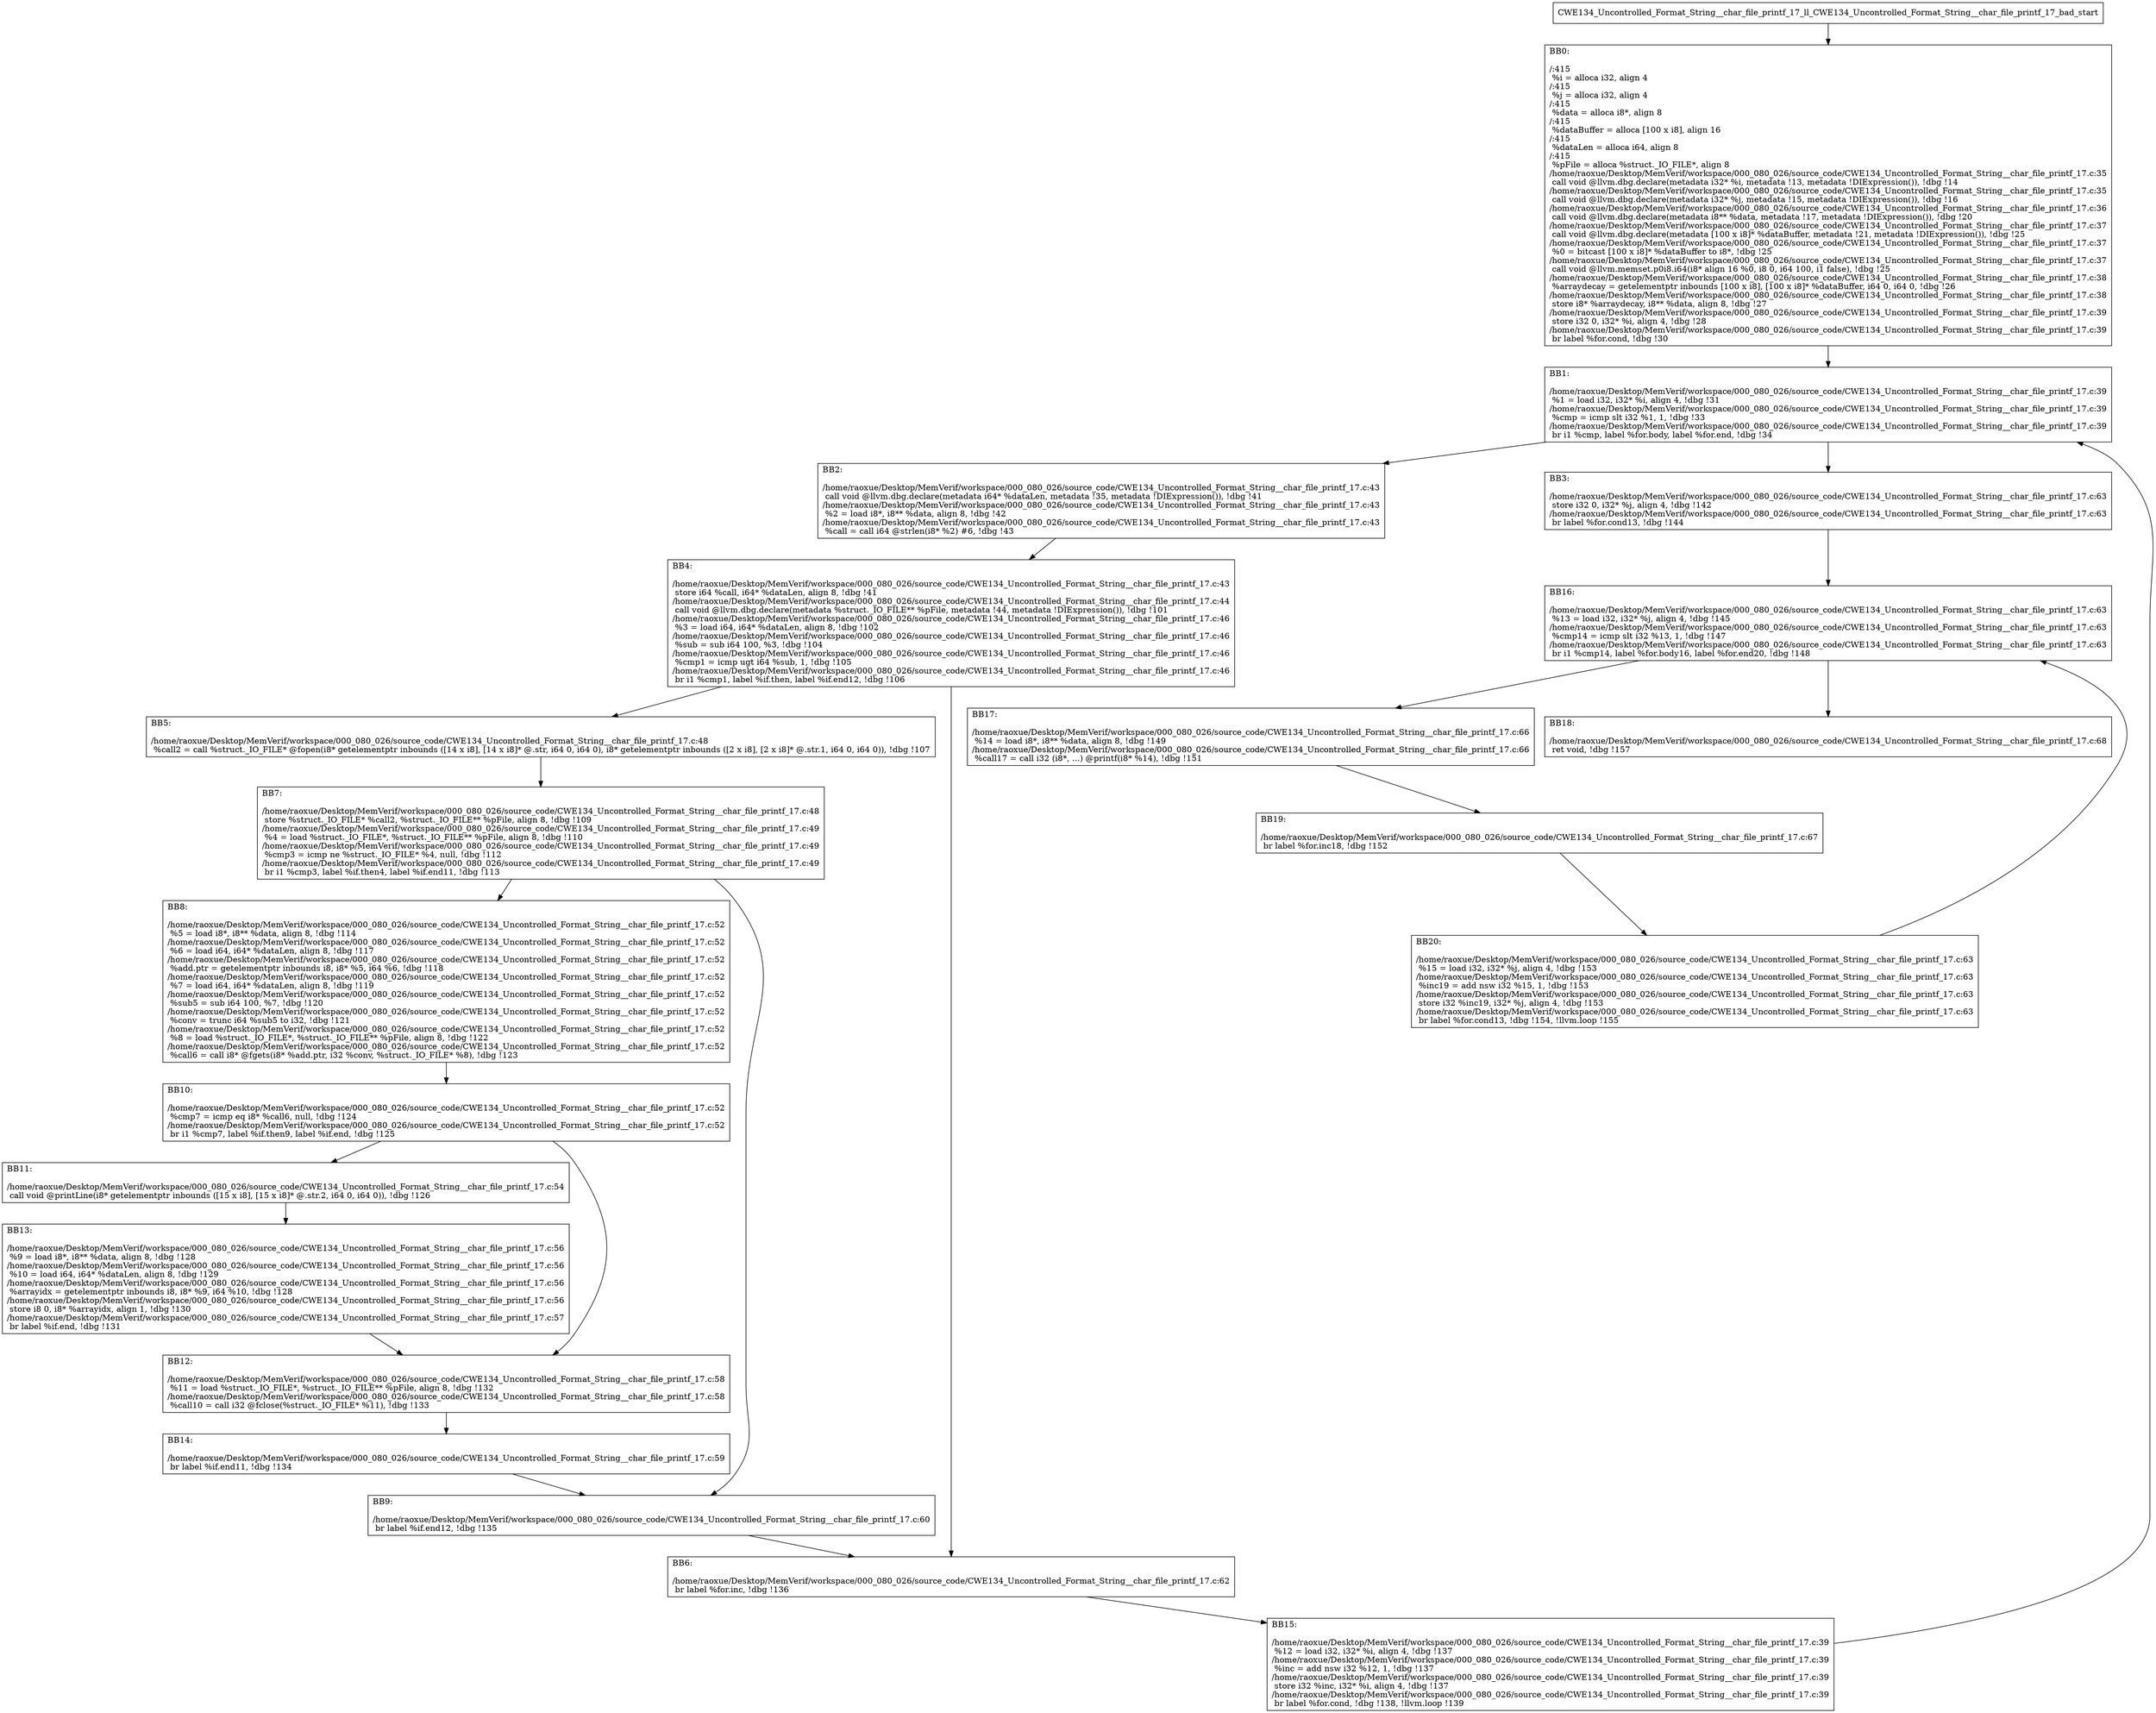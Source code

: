 digraph "CFG for'CWE134_Uncontrolled_Format_String__char_file_printf_17_ll_CWE134_Uncontrolled_Format_String__char_file_printf_17_bad' function" {
	BBCWE134_Uncontrolled_Format_String__char_file_printf_17_ll_CWE134_Uncontrolled_Format_String__char_file_printf_17_bad_start[shape=record,label="{CWE134_Uncontrolled_Format_String__char_file_printf_17_ll_CWE134_Uncontrolled_Format_String__char_file_printf_17_bad_start}"];
	BBCWE134_Uncontrolled_Format_String__char_file_printf_17_ll_CWE134_Uncontrolled_Format_String__char_file_printf_17_bad_start-> CWE134_Uncontrolled_Format_String__char_file_printf_17_ll_CWE134_Uncontrolled_Format_String__char_file_printf_17_badBB0;
	CWE134_Uncontrolled_Format_String__char_file_printf_17_ll_CWE134_Uncontrolled_Format_String__char_file_printf_17_badBB0 [shape=record, label="{BB0:\l\l/:415\l
  %i = alloca i32, align 4\l
/:415\l
  %j = alloca i32, align 4\l
/:415\l
  %data = alloca i8*, align 8\l
/:415\l
  %dataBuffer = alloca [100 x i8], align 16\l
/:415\l
  %dataLen = alloca i64, align 8\l
/:415\l
  %pFile = alloca %struct._IO_FILE*, align 8\l
/home/raoxue/Desktop/MemVerif/workspace/000_080_026/source_code/CWE134_Uncontrolled_Format_String__char_file_printf_17.c:35\l
  call void @llvm.dbg.declare(metadata i32* %i, metadata !13, metadata !DIExpression()), !dbg !14\l
/home/raoxue/Desktop/MemVerif/workspace/000_080_026/source_code/CWE134_Uncontrolled_Format_String__char_file_printf_17.c:35\l
  call void @llvm.dbg.declare(metadata i32* %j, metadata !15, metadata !DIExpression()), !dbg !16\l
/home/raoxue/Desktop/MemVerif/workspace/000_080_026/source_code/CWE134_Uncontrolled_Format_String__char_file_printf_17.c:36\l
  call void @llvm.dbg.declare(metadata i8** %data, metadata !17, metadata !DIExpression()), !dbg !20\l
/home/raoxue/Desktop/MemVerif/workspace/000_080_026/source_code/CWE134_Uncontrolled_Format_String__char_file_printf_17.c:37\l
  call void @llvm.dbg.declare(metadata [100 x i8]* %dataBuffer, metadata !21, metadata !DIExpression()), !dbg !25\l
/home/raoxue/Desktop/MemVerif/workspace/000_080_026/source_code/CWE134_Uncontrolled_Format_String__char_file_printf_17.c:37\l
  %0 = bitcast [100 x i8]* %dataBuffer to i8*, !dbg !25\l
/home/raoxue/Desktop/MemVerif/workspace/000_080_026/source_code/CWE134_Uncontrolled_Format_String__char_file_printf_17.c:37\l
  call void @llvm.memset.p0i8.i64(i8* align 16 %0, i8 0, i64 100, i1 false), !dbg !25\l
/home/raoxue/Desktop/MemVerif/workspace/000_080_026/source_code/CWE134_Uncontrolled_Format_String__char_file_printf_17.c:38\l
  %arraydecay = getelementptr inbounds [100 x i8], [100 x i8]* %dataBuffer, i64 0, i64 0, !dbg !26\l
/home/raoxue/Desktop/MemVerif/workspace/000_080_026/source_code/CWE134_Uncontrolled_Format_String__char_file_printf_17.c:38\l
  store i8* %arraydecay, i8** %data, align 8, !dbg !27\l
/home/raoxue/Desktop/MemVerif/workspace/000_080_026/source_code/CWE134_Uncontrolled_Format_String__char_file_printf_17.c:39\l
  store i32 0, i32* %i, align 4, !dbg !28\l
/home/raoxue/Desktop/MemVerif/workspace/000_080_026/source_code/CWE134_Uncontrolled_Format_String__char_file_printf_17.c:39\l
  br label %for.cond, !dbg !30\l
}"];
	CWE134_Uncontrolled_Format_String__char_file_printf_17_ll_CWE134_Uncontrolled_Format_String__char_file_printf_17_badBB0-> CWE134_Uncontrolled_Format_String__char_file_printf_17_ll_CWE134_Uncontrolled_Format_String__char_file_printf_17_badBB1;
	CWE134_Uncontrolled_Format_String__char_file_printf_17_ll_CWE134_Uncontrolled_Format_String__char_file_printf_17_badBB1 [shape=record, label="{BB1:\l\l/home/raoxue/Desktop/MemVerif/workspace/000_080_026/source_code/CWE134_Uncontrolled_Format_String__char_file_printf_17.c:39\l
  %1 = load i32, i32* %i, align 4, !dbg !31\l
/home/raoxue/Desktop/MemVerif/workspace/000_080_026/source_code/CWE134_Uncontrolled_Format_String__char_file_printf_17.c:39\l
  %cmp = icmp slt i32 %1, 1, !dbg !33\l
/home/raoxue/Desktop/MemVerif/workspace/000_080_026/source_code/CWE134_Uncontrolled_Format_String__char_file_printf_17.c:39\l
  br i1 %cmp, label %for.body, label %for.end, !dbg !34\l
}"];
	CWE134_Uncontrolled_Format_String__char_file_printf_17_ll_CWE134_Uncontrolled_Format_String__char_file_printf_17_badBB1-> CWE134_Uncontrolled_Format_String__char_file_printf_17_ll_CWE134_Uncontrolled_Format_String__char_file_printf_17_badBB2;
	CWE134_Uncontrolled_Format_String__char_file_printf_17_ll_CWE134_Uncontrolled_Format_String__char_file_printf_17_badBB1-> CWE134_Uncontrolled_Format_String__char_file_printf_17_ll_CWE134_Uncontrolled_Format_String__char_file_printf_17_badBB3;
	CWE134_Uncontrolled_Format_String__char_file_printf_17_ll_CWE134_Uncontrolled_Format_String__char_file_printf_17_badBB2 [shape=record, label="{BB2:\l\l/home/raoxue/Desktop/MemVerif/workspace/000_080_026/source_code/CWE134_Uncontrolled_Format_String__char_file_printf_17.c:43\l
  call void @llvm.dbg.declare(metadata i64* %dataLen, metadata !35, metadata !DIExpression()), !dbg !41\l
/home/raoxue/Desktop/MemVerif/workspace/000_080_026/source_code/CWE134_Uncontrolled_Format_String__char_file_printf_17.c:43\l
  %2 = load i8*, i8** %data, align 8, !dbg !42\l
/home/raoxue/Desktop/MemVerif/workspace/000_080_026/source_code/CWE134_Uncontrolled_Format_String__char_file_printf_17.c:43\l
  %call = call i64 @strlen(i8* %2) #6, !dbg !43\l
}"];
	CWE134_Uncontrolled_Format_String__char_file_printf_17_ll_CWE134_Uncontrolled_Format_String__char_file_printf_17_badBB2-> CWE134_Uncontrolled_Format_String__char_file_printf_17_ll_CWE134_Uncontrolled_Format_String__char_file_printf_17_badBB4;
	CWE134_Uncontrolled_Format_String__char_file_printf_17_ll_CWE134_Uncontrolled_Format_String__char_file_printf_17_badBB4 [shape=record, label="{BB4:\l\l/home/raoxue/Desktop/MemVerif/workspace/000_080_026/source_code/CWE134_Uncontrolled_Format_String__char_file_printf_17.c:43\l
  store i64 %call, i64* %dataLen, align 8, !dbg !41\l
/home/raoxue/Desktop/MemVerif/workspace/000_080_026/source_code/CWE134_Uncontrolled_Format_String__char_file_printf_17.c:44\l
  call void @llvm.dbg.declare(metadata %struct._IO_FILE** %pFile, metadata !44, metadata !DIExpression()), !dbg !101\l
/home/raoxue/Desktop/MemVerif/workspace/000_080_026/source_code/CWE134_Uncontrolled_Format_String__char_file_printf_17.c:46\l
  %3 = load i64, i64* %dataLen, align 8, !dbg !102\l
/home/raoxue/Desktop/MemVerif/workspace/000_080_026/source_code/CWE134_Uncontrolled_Format_String__char_file_printf_17.c:46\l
  %sub = sub i64 100, %3, !dbg !104\l
/home/raoxue/Desktop/MemVerif/workspace/000_080_026/source_code/CWE134_Uncontrolled_Format_String__char_file_printf_17.c:46\l
  %cmp1 = icmp ugt i64 %sub, 1, !dbg !105\l
/home/raoxue/Desktop/MemVerif/workspace/000_080_026/source_code/CWE134_Uncontrolled_Format_String__char_file_printf_17.c:46\l
  br i1 %cmp1, label %if.then, label %if.end12, !dbg !106\l
}"];
	CWE134_Uncontrolled_Format_String__char_file_printf_17_ll_CWE134_Uncontrolled_Format_String__char_file_printf_17_badBB4-> CWE134_Uncontrolled_Format_String__char_file_printf_17_ll_CWE134_Uncontrolled_Format_String__char_file_printf_17_badBB5;
	CWE134_Uncontrolled_Format_String__char_file_printf_17_ll_CWE134_Uncontrolled_Format_String__char_file_printf_17_badBB4-> CWE134_Uncontrolled_Format_String__char_file_printf_17_ll_CWE134_Uncontrolled_Format_String__char_file_printf_17_badBB6;
	CWE134_Uncontrolled_Format_String__char_file_printf_17_ll_CWE134_Uncontrolled_Format_String__char_file_printf_17_badBB5 [shape=record, label="{BB5:\l\l/home/raoxue/Desktop/MemVerif/workspace/000_080_026/source_code/CWE134_Uncontrolled_Format_String__char_file_printf_17.c:48\l
  %call2 = call %struct._IO_FILE* @fopen(i8* getelementptr inbounds ([14 x i8], [14 x i8]* @.str, i64 0, i64 0), i8* getelementptr inbounds ([2 x i8], [2 x i8]* @.str.1, i64 0, i64 0)), !dbg !107\l
}"];
	CWE134_Uncontrolled_Format_String__char_file_printf_17_ll_CWE134_Uncontrolled_Format_String__char_file_printf_17_badBB5-> CWE134_Uncontrolled_Format_String__char_file_printf_17_ll_CWE134_Uncontrolled_Format_String__char_file_printf_17_badBB7;
	CWE134_Uncontrolled_Format_String__char_file_printf_17_ll_CWE134_Uncontrolled_Format_String__char_file_printf_17_badBB7 [shape=record, label="{BB7:\l\l/home/raoxue/Desktop/MemVerif/workspace/000_080_026/source_code/CWE134_Uncontrolled_Format_String__char_file_printf_17.c:48\l
  store %struct._IO_FILE* %call2, %struct._IO_FILE** %pFile, align 8, !dbg !109\l
/home/raoxue/Desktop/MemVerif/workspace/000_080_026/source_code/CWE134_Uncontrolled_Format_String__char_file_printf_17.c:49\l
  %4 = load %struct._IO_FILE*, %struct._IO_FILE** %pFile, align 8, !dbg !110\l
/home/raoxue/Desktop/MemVerif/workspace/000_080_026/source_code/CWE134_Uncontrolled_Format_String__char_file_printf_17.c:49\l
  %cmp3 = icmp ne %struct._IO_FILE* %4, null, !dbg !112\l
/home/raoxue/Desktop/MemVerif/workspace/000_080_026/source_code/CWE134_Uncontrolled_Format_String__char_file_printf_17.c:49\l
  br i1 %cmp3, label %if.then4, label %if.end11, !dbg !113\l
}"];
	CWE134_Uncontrolled_Format_String__char_file_printf_17_ll_CWE134_Uncontrolled_Format_String__char_file_printf_17_badBB7-> CWE134_Uncontrolled_Format_String__char_file_printf_17_ll_CWE134_Uncontrolled_Format_String__char_file_printf_17_badBB8;
	CWE134_Uncontrolled_Format_String__char_file_printf_17_ll_CWE134_Uncontrolled_Format_String__char_file_printf_17_badBB7-> CWE134_Uncontrolled_Format_String__char_file_printf_17_ll_CWE134_Uncontrolled_Format_String__char_file_printf_17_badBB9;
	CWE134_Uncontrolled_Format_String__char_file_printf_17_ll_CWE134_Uncontrolled_Format_String__char_file_printf_17_badBB8 [shape=record, label="{BB8:\l\l/home/raoxue/Desktop/MemVerif/workspace/000_080_026/source_code/CWE134_Uncontrolled_Format_String__char_file_printf_17.c:52\l
  %5 = load i8*, i8** %data, align 8, !dbg !114\l
/home/raoxue/Desktop/MemVerif/workspace/000_080_026/source_code/CWE134_Uncontrolled_Format_String__char_file_printf_17.c:52\l
  %6 = load i64, i64* %dataLen, align 8, !dbg !117\l
/home/raoxue/Desktop/MemVerif/workspace/000_080_026/source_code/CWE134_Uncontrolled_Format_String__char_file_printf_17.c:52\l
  %add.ptr = getelementptr inbounds i8, i8* %5, i64 %6, !dbg !118\l
/home/raoxue/Desktop/MemVerif/workspace/000_080_026/source_code/CWE134_Uncontrolled_Format_String__char_file_printf_17.c:52\l
  %7 = load i64, i64* %dataLen, align 8, !dbg !119\l
/home/raoxue/Desktop/MemVerif/workspace/000_080_026/source_code/CWE134_Uncontrolled_Format_String__char_file_printf_17.c:52\l
  %sub5 = sub i64 100, %7, !dbg !120\l
/home/raoxue/Desktop/MemVerif/workspace/000_080_026/source_code/CWE134_Uncontrolled_Format_String__char_file_printf_17.c:52\l
  %conv = trunc i64 %sub5 to i32, !dbg !121\l
/home/raoxue/Desktop/MemVerif/workspace/000_080_026/source_code/CWE134_Uncontrolled_Format_String__char_file_printf_17.c:52\l
  %8 = load %struct._IO_FILE*, %struct._IO_FILE** %pFile, align 8, !dbg !122\l
/home/raoxue/Desktop/MemVerif/workspace/000_080_026/source_code/CWE134_Uncontrolled_Format_String__char_file_printf_17.c:52\l
  %call6 = call i8* @fgets(i8* %add.ptr, i32 %conv, %struct._IO_FILE* %8), !dbg !123\l
}"];
	CWE134_Uncontrolled_Format_String__char_file_printf_17_ll_CWE134_Uncontrolled_Format_String__char_file_printf_17_badBB8-> CWE134_Uncontrolled_Format_String__char_file_printf_17_ll_CWE134_Uncontrolled_Format_String__char_file_printf_17_badBB10;
	CWE134_Uncontrolled_Format_String__char_file_printf_17_ll_CWE134_Uncontrolled_Format_String__char_file_printf_17_badBB10 [shape=record, label="{BB10:\l\l/home/raoxue/Desktop/MemVerif/workspace/000_080_026/source_code/CWE134_Uncontrolled_Format_String__char_file_printf_17.c:52\l
  %cmp7 = icmp eq i8* %call6, null, !dbg !124\l
/home/raoxue/Desktop/MemVerif/workspace/000_080_026/source_code/CWE134_Uncontrolled_Format_String__char_file_printf_17.c:52\l
  br i1 %cmp7, label %if.then9, label %if.end, !dbg !125\l
}"];
	CWE134_Uncontrolled_Format_String__char_file_printf_17_ll_CWE134_Uncontrolled_Format_String__char_file_printf_17_badBB10-> CWE134_Uncontrolled_Format_String__char_file_printf_17_ll_CWE134_Uncontrolled_Format_String__char_file_printf_17_badBB11;
	CWE134_Uncontrolled_Format_String__char_file_printf_17_ll_CWE134_Uncontrolled_Format_String__char_file_printf_17_badBB10-> CWE134_Uncontrolled_Format_String__char_file_printf_17_ll_CWE134_Uncontrolled_Format_String__char_file_printf_17_badBB12;
	CWE134_Uncontrolled_Format_String__char_file_printf_17_ll_CWE134_Uncontrolled_Format_String__char_file_printf_17_badBB11 [shape=record, label="{BB11:\l\l/home/raoxue/Desktop/MemVerif/workspace/000_080_026/source_code/CWE134_Uncontrolled_Format_String__char_file_printf_17.c:54\l
  call void @printLine(i8* getelementptr inbounds ([15 x i8], [15 x i8]* @.str.2, i64 0, i64 0)), !dbg !126\l
}"];
	CWE134_Uncontrolled_Format_String__char_file_printf_17_ll_CWE134_Uncontrolled_Format_String__char_file_printf_17_badBB11-> CWE134_Uncontrolled_Format_String__char_file_printf_17_ll_CWE134_Uncontrolled_Format_String__char_file_printf_17_badBB13;
	CWE134_Uncontrolled_Format_String__char_file_printf_17_ll_CWE134_Uncontrolled_Format_String__char_file_printf_17_badBB13 [shape=record, label="{BB13:\l\l/home/raoxue/Desktop/MemVerif/workspace/000_080_026/source_code/CWE134_Uncontrolled_Format_String__char_file_printf_17.c:56\l
  %9 = load i8*, i8** %data, align 8, !dbg !128\l
/home/raoxue/Desktop/MemVerif/workspace/000_080_026/source_code/CWE134_Uncontrolled_Format_String__char_file_printf_17.c:56\l
  %10 = load i64, i64* %dataLen, align 8, !dbg !129\l
/home/raoxue/Desktop/MemVerif/workspace/000_080_026/source_code/CWE134_Uncontrolled_Format_String__char_file_printf_17.c:56\l
  %arrayidx = getelementptr inbounds i8, i8* %9, i64 %10, !dbg !128\l
/home/raoxue/Desktop/MemVerif/workspace/000_080_026/source_code/CWE134_Uncontrolled_Format_String__char_file_printf_17.c:56\l
  store i8 0, i8* %arrayidx, align 1, !dbg !130\l
/home/raoxue/Desktop/MemVerif/workspace/000_080_026/source_code/CWE134_Uncontrolled_Format_String__char_file_printf_17.c:57\l
  br label %if.end, !dbg !131\l
}"];
	CWE134_Uncontrolled_Format_String__char_file_printf_17_ll_CWE134_Uncontrolled_Format_String__char_file_printf_17_badBB13-> CWE134_Uncontrolled_Format_String__char_file_printf_17_ll_CWE134_Uncontrolled_Format_String__char_file_printf_17_badBB12;
	CWE134_Uncontrolled_Format_String__char_file_printf_17_ll_CWE134_Uncontrolled_Format_String__char_file_printf_17_badBB12 [shape=record, label="{BB12:\l\l/home/raoxue/Desktop/MemVerif/workspace/000_080_026/source_code/CWE134_Uncontrolled_Format_String__char_file_printf_17.c:58\l
  %11 = load %struct._IO_FILE*, %struct._IO_FILE** %pFile, align 8, !dbg !132\l
/home/raoxue/Desktop/MemVerif/workspace/000_080_026/source_code/CWE134_Uncontrolled_Format_String__char_file_printf_17.c:58\l
  %call10 = call i32 @fclose(%struct._IO_FILE* %11), !dbg !133\l
}"];
	CWE134_Uncontrolled_Format_String__char_file_printf_17_ll_CWE134_Uncontrolled_Format_String__char_file_printf_17_badBB12-> CWE134_Uncontrolled_Format_String__char_file_printf_17_ll_CWE134_Uncontrolled_Format_String__char_file_printf_17_badBB14;
	CWE134_Uncontrolled_Format_String__char_file_printf_17_ll_CWE134_Uncontrolled_Format_String__char_file_printf_17_badBB14 [shape=record, label="{BB14:\l\l/home/raoxue/Desktop/MemVerif/workspace/000_080_026/source_code/CWE134_Uncontrolled_Format_String__char_file_printf_17.c:59\l
  br label %if.end11, !dbg !134\l
}"];
	CWE134_Uncontrolled_Format_String__char_file_printf_17_ll_CWE134_Uncontrolled_Format_String__char_file_printf_17_badBB14-> CWE134_Uncontrolled_Format_String__char_file_printf_17_ll_CWE134_Uncontrolled_Format_String__char_file_printf_17_badBB9;
	CWE134_Uncontrolled_Format_String__char_file_printf_17_ll_CWE134_Uncontrolled_Format_String__char_file_printf_17_badBB9 [shape=record, label="{BB9:\l\l/home/raoxue/Desktop/MemVerif/workspace/000_080_026/source_code/CWE134_Uncontrolled_Format_String__char_file_printf_17.c:60\l
  br label %if.end12, !dbg !135\l
}"];
	CWE134_Uncontrolled_Format_String__char_file_printf_17_ll_CWE134_Uncontrolled_Format_String__char_file_printf_17_badBB9-> CWE134_Uncontrolled_Format_String__char_file_printf_17_ll_CWE134_Uncontrolled_Format_String__char_file_printf_17_badBB6;
	CWE134_Uncontrolled_Format_String__char_file_printf_17_ll_CWE134_Uncontrolled_Format_String__char_file_printf_17_badBB6 [shape=record, label="{BB6:\l\l/home/raoxue/Desktop/MemVerif/workspace/000_080_026/source_code/CWE134_Uncontrolled_Format_String__char_file_printf_17.c:62\l
  br label %for.inc, !dbg !136\l
}"];
	CWE134_Uncontrolled_Format_String__char_file_printf_17_ll_CWE134_Uncontrolled_Format_String__char_file_printf_17_badBB6-> CWE134_Uncontrolled_Format_String__char_file_printf_17_ll_CWE134_Uncontrolled_Format_String__char_file_printf_17_badBB15;
	CWE134_Uncontrolled_Format_String__char_file_printf_17_ll_CWE134_Uncontrolled_Format_String__char_file_printf_17_badBB15 [shape=record, label="{BB15:\l\l/home/raoxue/Desktop/MemVerif/workspace/000_080_026/source_code/CWE134_Uncontrolled_Format_String__char_file_printf_17.c:39\l
  %12 = load i32, i32* %i, align 4, !dbg !137\l
/home/raoxue/Desktop/MemVerif/workspace/000_080_026/source_code/CWE134_Uncontrolled_Format_String__char_file_printf_17.c:39\l
  %inc = add nsw i32 %12, 1, !dbg !137\l
/home/raoxue/Desktop/MemVerif/workspace/000_080_026/source_code/CWE134_Uncontrolled_Format_String__char_file_printf_17.c:39\l
  store i32 %inc, i32* %i, align 4, !dbg !137\l
/home/raoxue/Desktop/MemVerif/workspace/000_080_026/source_code/CWE134_Uncontrolled_Format_String__char_file_printf_17.c:39\l
  br label %for.cond, !dbg !138, !llvm.loop !139\l
}"];
	CWE134_Uncontrolled_Format_String__char_file_printf_17_ll_CWE134_Uncontrolled_Format_String__char_file_printf_17_badBB15-> CWE134_Uncontrolled_Format_String__char_file_printf_17_ll_CWE134_Uncontrolled_Format_String__char_file_printf_17_badBB1;
	CWE134_Uncontrolled_Format_String__char_file_printf_17_ll_CWE134_Uncontrolled_Format_String__char_file_printf_17_badBB3 [shape=record, label="{BB3:\l\l/home/raoxue/Desktop/MemVerif/workspace/000_080_026/source_code/CWE134_Uncontrolled_Format_String__char_file_printf_17.c:63\l
  store i32 0, i32* %j, align 4, !dbg !142\l
/home/raoxue/Desktop/MemVerif/workspace/000_080_026/source_code/CWE134_Uncontrolled_Format_String__char_file_printf_17.c:63\l
  br label %for.cond13, !dbg !144\l
}"];
	CWE134_Uncontrolled_Format_String__char_file_printf_17_ll_CWE134_Uncontrolled_Format_String__char_file_printf_17_badBB3-> CWE134_Uncontrolled_Format_String__char_file_printf_17_ll_CWE134_Uncontrolled_Format_String__char_file_printf_17_badBB16;
	CWE134_Uncontrolled_Format_String__char_file_printf_17_ll_CWE134_Uncontrolled_Format_String__char_file_printf_17_badBB16 [shape=record, label="{BB16:\l\l/home/raoxue/Desktop/MemVerif/workspace/000_080_026/source_code/CWE134_Uncontrolled_Format_String__char_file_printf_17.c:63\l
  %13 = load i32, i32* %j, align 4, !dbg !145\l
/home/raoxue/Desktop/MemVerif/workspace/000_080_026/source_code/CWE134_Uncontrolled_Format_String__char_file_printf_17.c:63\l
  %cmp14 = icmp slt i32 %13, 1, !dbg !147\l
/home/raoxue/Desktop/MemVerif/workspace/000_080_026/source_code/CWE134_Uncontrolled_Format_String__char_file_printf_17.c:63\l
  br i1 %cmp14, label %for.body16, label %for.end20, !dbg !148\l
}"];
	CWE134_Uncontrolled_Format_String__char_file_printf_17_ll_CWE134_Uncontrolled_Format_String__char_file_printf_17_badBB16-> CWE134_Uncontrolled_Format_String__char_file_printf_17_ll_CWE134_Uncontrolled_Format_String__char_file_printf_17_badBB17;
	CWE134_Uncontrolled_Format_String__char_file_printf_17_ll_CWE134_Uncontrolled_Format_String__char_file_printf_17_badBB16-> CWE134_Uncontrolled_Format_String__char_file_printf_17_ll_CWE134_Uncontrolled_Format_String__char_file_printf_17_badBB18;
	CWE134_Uncontrolled_Format_String__char_file_printf_17_ll_CWE134_Uncontrolled_Format_String__char_file_printf_17_badBB17 [shape=record, label="{BB17:\l\l/home/raoxue/Desktop/MemVerif/workspace/000_080_026/source_code/CWE134_Uncontrolled_Format_String__char_file_printf_17.c:66\l
  %14 = load i8*, i8** %data, align 8, !dbg !149\l
/home/raoxue/Desktop/MemVerif/workspace/000_080_026/source_code/CWE134_Uncontrolled_Format_String__char_file_printf_17.c:66\l
  %call17 = call i32 (i8*, ...) @printf(i8* %14), !dbg !151\l
}"];
	CWE134_Uncontrolled_Format_String__char_file_printf_17_ll_CWE134_Uncontrolled_Format_String__char_file_printf_17_badBB17-> CWE134_Uncontrolled_Format_String__char_file_printf_17_ll_CWE134_Uncontrolled_Format_String__char_file_printf_17_badBB19;
	CWE134_Uncontrolled_Format_String__char_file_printf_17_ll_CWE134_Uncontrolled_Format_String__char_file_printf_17_badBB19 [shape=record, label="{BB19:\l\l/home/raoxue/Desktop/MemVerif/workspace/000_080_026/source_code/CWE134_Uncontrolled_Format_String__char_file_printf_17.c:67\l
  br label %for.inc18, !dbg !152\l
}"];
	CWE134_Uncontrolled_Format_String__char_file_printf_17_ll_CWE134_Uncontrolled_Format_String__char_file_printf_17_badBB19-> CWE134_Uncontrolled_Format_String__char_file_printf_17_ll_CWE134_Uncontrolled_Format_String__char_file_printf_17_badBB20;
	CWE134_Uncontrolled_Format_String__char_file_printf_17_ll_CWE134_Uncontrolled_Format_String__char_file_printf_17_badBB20 [shape=record, label="{BB20:\l\l/home/raoxue/Desktop/MemVerif/workspace/000_080_026/source_code/CWE134_Uncontrolled_Format_String__char_file_printf_17.c:63\l
  %15 = load i32, i32* %j, align 4, !dbg !153\l
/home/raoxue/Desktop/MemVerif/workspace/000_080_026/source_code/CWE134_Uncontrolled_Format_String__char_file_printf_17.c:63\l
  %inc19 = add nsw i32 %15, 1, !dbg !153\l
/home/raoxue/Desktop/MemVerif/workspace/000_080_026/source_code/CWE134_Uncontrolled_Format_String__char_file_printf_17.c:63\l
  store i32 %inc19, i32* %j, align 4, !dbg !153\l
/home/raoxue/Desktop/MemVerif/workspace/000_080_026/source_code/CWE134_Uncontrolled_Format_String__char_file_printf_17.c:63\l
  br label %for.cond13, !dbg !154, !llvm.loop !155\l
}"];
	CWE134_Uncontrolled_Format_String__char_file_printf_17_ll_CWE134_Uncontrolled_Format_String__char_file_printf_17_badBB20-> CWE134_Uncontrolled_Format_String__char_file_printf_17_ll_CWE134_Uncontrolled_Format_String__char_file_printf_17_badBB16;
	CWE134_Uncontrolled_Format_String__char_file_printf_17_ll_CWE134_Uncontrolled_Format_String__char_file_printf_17_badBB18 [shape=record, label="{BB18:\l\l/home/raoxue/Desktop/MemVerif/workspace/000_080_026/source_code/CWE134_Uncontrolled_Format_String__char_file_printf_17.c:68\l
  ret void, !dbg !157\l
}"];
}
